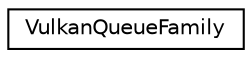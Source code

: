 digraph "Graphical Class Hierarchy"
{
 // LATEX_PDF_SIZE
  edge [fontname="Helvetica",fontsize="10",labelfontname="Helvetica",labelfontsize="10"];
  node [fontname="Helvetica",fontsize="10",shape=record];
  rankdir="LR";
  Node0 [label="VulkanQueueFamily",height=0.2,width=0.4,color="black", fillcolor="white", style="filled",URL="$class_vulkan_queue_family.html",tooltip=" "];
}
